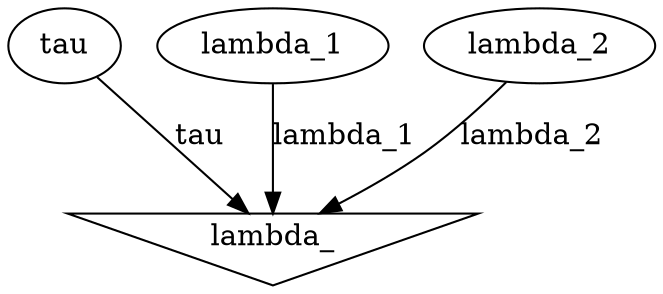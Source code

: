 digraph G {
lambda_ [shape=invtriangle];
tau;
tau -> lambda_  [label=tau];
lambda_1;
lambda_1 -> lambda_  [label=lambda_1];
lambda_2;
lambda_2 -> lambda_  [label=lambda_2];
}
